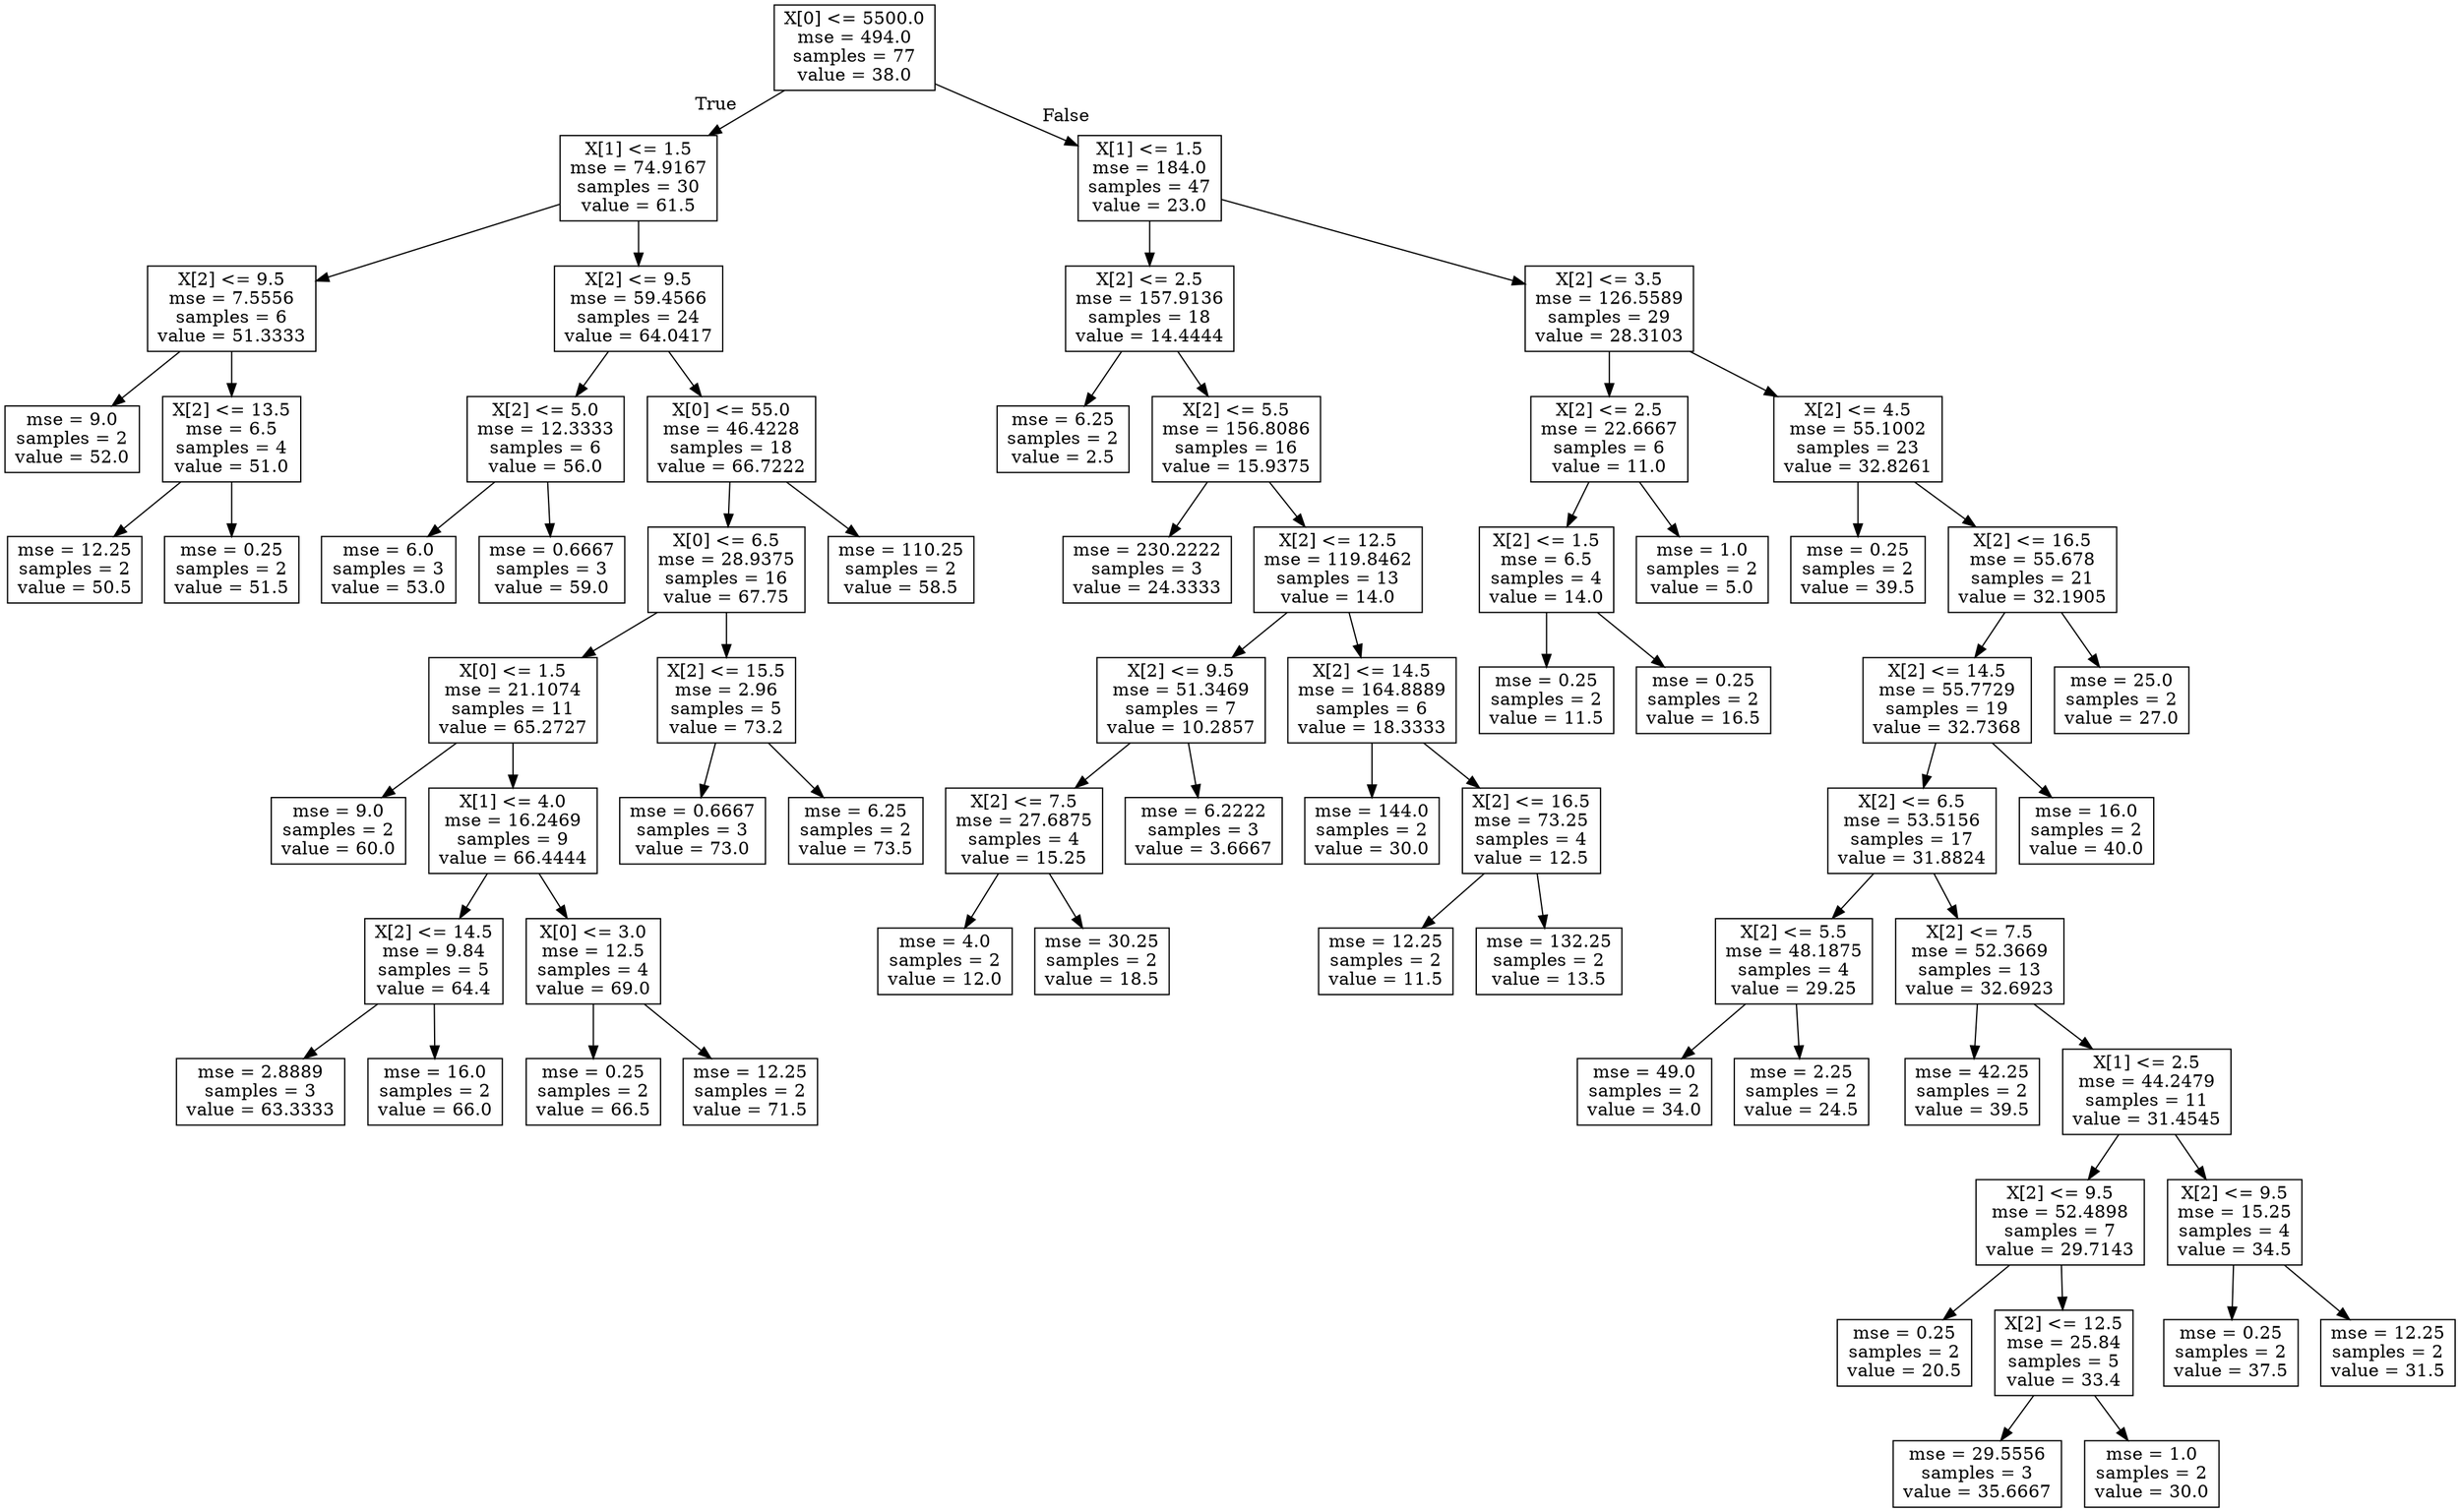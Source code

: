 digraph Tree {
node [shape=box] ;
0 [label="X[0] <= 5500.0\nmse = 494.0\nsamples = 77\nvalue = 38.0"] ;
1 [label="X[1] <= 1.5\nmse = 74.9167\nsamples = 30\nvalue = 61.5"] ;
0 -> 1 [labeldistance=2.5, labelangle=45, headlabel="True"] ;
2 [label="X[2] <= 9.5\nmse = 7.5556\nsamples = 6\nvalue = 51.3333"] ;
1 -> 2 ;
3 [label="mse = 9.0\nsamples = 2\nvalue = 52.0"] ;
2 -> 3 ;
4 [label="X[2] <= 13.5\nmse = 6.5\nsamples = 4\nvalue = 51.0"] ;
2 -> 4 ;
5 [label="mse = 12.25\nsamples = 2\nvalue = 50.5"] ;
4 -> 5 ;
6 [label="mse = 0.25\nsamples = 2\nvalue = 51.5"] ;
4 -> 6 ;
7 [label="X[2] <= 9.5\nmse = 59.4566\nsamples = 24\nvalue = 64.0417"] ;
1 -> 7 ;
8 [label="X[2] <= 5.0\nmse = 12.3333\nsamples = 6\nvalue = 56.0"] ;
7 -> 8 ;
9 [label="mse = 6.0\nsamples = 3\nvalue = 53.0"] ;
8 -> 9 ;
10 [label="mse = 0.6667\nsamples = 3\nvalue = 59.0"] ;
8 -> 10 ;
11 [label="X[0] <= 55.0\nmse = 46.4228\nsamples = 18\nvalue = 66.7222"] ;
7 -> 11 ;
12 [label="X[0] <= 6.5\nmse = 28.9375\nsamples = 16\nvalue = 67.75"] ;
11 -> 12 ;
13 [label="X[0] <= 1.5\nmse = 21.1074\nsamples = 11\nvalue = 65.2727"] ;
12 -> 13 ;
14 [label="mse = 9.0\nsamples = 2\nvalue = 60.0"] ;
13 -> 14 ;
15 [label="X[1] <= 4.0\nmse = 16.2469\nsamples = 9\nvalue = 66.4444"] ;
13 -> 15 ;
16 [label="X[2] <= 14.5\nmse = 9.84\nsamples = 5\nvalue = 64.4"] ;
15 -> 16 ;
17 [label="mse = 2.8889\nsamples = 3\nvalue = 63.3333"] ;
16 -> 17 ;
18 [label="mse = 16.0\nsamples = 2\nvalue = 66.0"] ;
16 -> 18 ;
19 [label="X[0] <= 3.0\nmse = 12.5\nsamples = 4\nvalue = 69.0"] ;
15 -> 19 ;
20 [label="mse = 0.25\nsamples = 2\nvalue = 66.5"] ;
19 -> 20 ;
21 [label="mse = 12.25\nsamples = 2\nvalue = 71.5"] ;
19 -> 21 ;
22 [label="X[2] <= 15.5\nmse = 2.96\nsamples = 5\nvalue = 73.2"] ;
12 -> 22 ;
23 [label="mse = 0.6667\nsamples = 3\nvalue = 73.0"] ;
22 -> 23 ;
24 [label="mse = 6.25\nsamples = 2\nvalue = 73.5"] ;
22 -> 24 ;
25 [label="mse = 110.25\nsamples = 2\nvalue = 58.5"] ;
11 -> 25 ;
26 [label="X[1] <= 1.5\nmse = 184.0\nsamples = 47\nvalue = 23.0"] ;
0 -> 26 [labeldistance=2.5, labelangle=-45, headlabel="False"] ;
27 [label="X[2] <= 2.5\nmse = 157.9136\nsamples = 18\nvalue = 14.4444"] ;
26 -> 27 ;
28 [label="mse = 6.25\nsamples = 2\nvalue = 2.5"] ;
27 -> 28 ;
29 [label="X[2] <= 5.5\nmse = 156.8086\nsamples = 16\nvalue = 15.9375"] ;
27 -> 29 ;
30 [label="mse = 230.2222\nsamples = 3\nvalue = 24.3333"] ;
29 -> 30 ;
31 [label="X[2] <= 12.5\nmse = 119.8462\nsamples = 13\nvalue = 14.0"] ;
29 -> 31 ;
32 [label="X[2] <= 9.5\nmse = 51.3469\nsamples = 7\nvalue = 10.2857"] ;
31 -> 32 ;
33 [label="X[2] <= 7.5\nmse = 27.6875\nsamples = 4\nvalue = 15.25"] ;
32 -> 33 ;
34 [label="mse = 4.0\nsamples = 2\nvalue = 12.0"] ;
33 -> 34 ;
35 [label="mse = 30.25\nsamples = 2\nvalue = 18.5"] ;
33 -> 35 ;
36 [label="mse = 6.2222\nsamples = 3\nvalue = 3.6667"] ;
32 -> 36 ;
37 [label="X[2] <= 14.5\nmse = 164.8889\nsamples = 6\nvalue = 18.3333"] ;
31 -> 37 ;
38 [label="mse = 144.0\nsamples = 2\nvalue = 30.0"] ;
37 -> 38 ;
39 [label="X[2] <= 16.5\nmse = 73.25\nsamples = 4\nvalue = 12.5"] ;
37 -> 39 ;
40 [label="mse = 12.25\nsamples = 2\nvalue = 11.5"] ;
39 -> 40 ;
41 [label="mse = 132.25\nsamples = 2\nvalue = 13.5"] ;
39 -> 41 ;
42 [label="X[2] <= 3.5\nmse = 126.5589\nsamples = 29\nvalue = 28.3103"] ;
26 -> 42 ;
43 [label="X[2] <= 2.5\nmse = 22.6667\nsamples = 6\nvalue = 11.0"] ;
42 -> 43 ;
44 [label="X[2] <= 1.5\nmse = 6.5\nsamples = 4\nvalue = 14.0"] ;
43 -> 44 ;
45 [label="mse = 0.25\nsamples = 2\nvalue = 11.5"] ;
44 -> 45 ;
46 [label="mse = 0.25\nsamples = 2\nvalue = 16.5"] ;
44 -> 46 ;
47 [label="mse = 1.0\nsamples = 2\nvalue = 5.0"] ;
43 -> 47 ;
48 [label="X[2] <= 4.5\nmse = 55.1002\nsamples = 23\nvalue = 32.8261"] ;
42 -> 48 ;
49 [label="mse = 0.25\nsamples = 2\nvalue = 39.5"] ;
48 -> 49 ;
50 [label="X[2] <= 16.5\nmse = 55.678\nsamples = 21\nvalue = 32.1905"] ;
48 -> 50 ;
51 [label="X[2] <= 14.5\nmse = 55.7729\nsamples = 19\nvalue = 32.7368"] ;
50 -> 51 ;
52 [label="X[2] <= 6.5\nmse = 53.5156\nsamples = 17\nvalue = 31.8824"] ;
51 -> 52 ;
53 [label="X[2] <= 5.5\nmse = 48.1875\nsamples = 4\nvalue = 29.25"] ;
52 -> 53 ;
54 [label="mse = 49.0\nsamples = 2\nvalue = 34.0"] ;
53 -> 54 ;
55 [label="mse = 2.25\nsamples = 2\nvalue = 24.5"] ;
53 -> 55 ;
56 [label="X[2] <= 7.5\nmse = 52.3669\nsamples = 13\nvalue = 32.6923"] ;
52 -> 56 ;
57 [label="mse = 42.25\nsamples = 2\nvalue = 39.5"] ;
56 -> 57 ;
58 [label="X[1] <= 2.5\nmse = 44.2479\nsamples = 11\nvalue = 31.4545"] ;
56 -> 58 ;
59 [label="X[2] <= 9.5\nmse = 52.4898\nsamples = 7\nvalue = 29.7143"] ;
58 -> 59 ;
60 [label="mse = 0.25\nsamples = 2\nvalue = 20.5"] ;
59 -> 60 ;
61 [label="X[2] <= 12.5\nmse = 25.84\nsamples = 5\nvalue = 33.4"] ;
59 -> 61 ;
62 [label="mse = 29.5556\nsamples = 3\nvalue = 35.6667"] ;
61 -> 62 ;
63 [label="mse = 1.0\nsamples = 2\nvalue = 30.0"] ;
61 -> 63 ;
64 [label="X[2] <= 9.5\nmse = 15.25\nsamples = 4\nvalue = 34.5"] ;
58 -> 64 ;
65 [label="mse = 0.25\nsamples = 2\nvalue = 37.5"] ;
64 -> 65 ;
66 [label="mse = 12.25\nsamples = 2\nvalue = 31.5"] ;
64 -> 66 ;
67 [label="mse = 16.0\nsamples = 2\nvalue = 40.0"] ;
51 -> 67 ;
68 [label="mse = 25.0\nsamples = 2\nvalue = 27.0"] ;
50 -> 68 ;
}